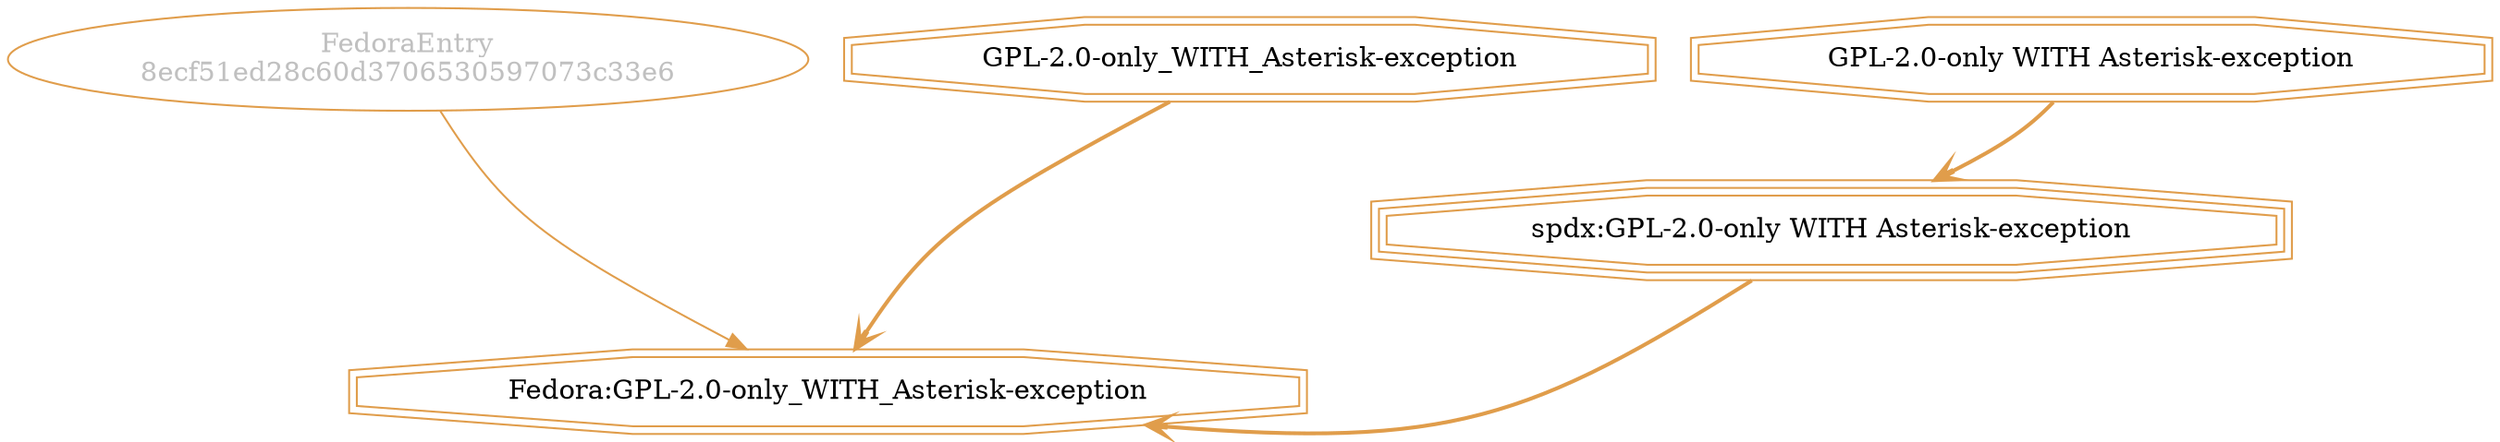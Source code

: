 strict digraph {
    node [shape=box];
    graph [splines=curved];
    6462 [label="FedoraEntry\n8ecf51ed28c60d3706530597073c33e6"
         ,fontcolor=gray
         ,color="#e09d4b"
         ,fillcolor="beige;1"
         ,shape=ellipse];
    6463 [label="Fedora:GPL-2.0-only_WITH_Asterisk-exception"
         ,color="#e09d4b"
         ,shape=doubleoctagon];
    6464 [label="GPL-2.0-only_WITH_Asterisk-exception"
         ,color="#e09d4b"
         ,shape=doubleoctagon];
    6465 [label="spdx:GPL-2.0-only WITH Asterisk-exception"
         ,color="#e09d4b"
         ,shape=tripleoctagon];
    6466 [label="GPL-2.0-only WITH Asterisk-exception"
         ,color="#e09d4b"
         ,shape=doubleoctagon];
    6462 -> 6463 [weight=0.5
                 ,color="#e09d4b"];
    6464 -> 6463 [style=bold
                 ,arrowhead=vee
                 ,weight=0.7
                 ,color="#e09d4b"];
    6465 -> 6463 [style=bold
                 ,arrowhead=vee
                 ,weight=0.7
                 ,color="#e09d4b"];
    6466 -> 6465 [style=bold
                 ,arrowhead=vee
                 ,weight=0.7
                 ,color="#e09d4b"];
}
